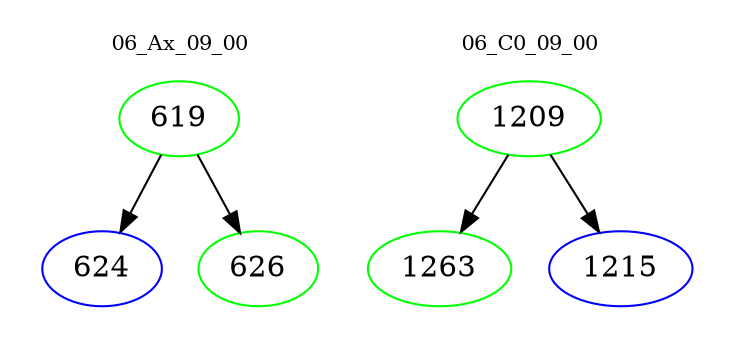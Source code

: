 digraph{
subgraph cluster_0 {
color = white
label = "06_Ax_09_00";
fontsize=10;
T0_619 [label="619", color="green"]
T0_619 -> T0_624 [color="black"]
T0_624 [label="624", color="blue"]
T0_619 -> T0_626 [color="black"]
T0_626 [label="626", color="green"]
}
subgraph cluster_1 {
color = white
label = "06_C0_09_00";
fontsize=10;
T1_1209 [label="1209", color="green"]
T1_1209 -> T1_1263 [color="black"]
T1_1263 [label="1263", color="green"]
T1_1209 -> T1_1215 [color="black"]
T1_1215 [label="1215", color="blue"]
}
}
